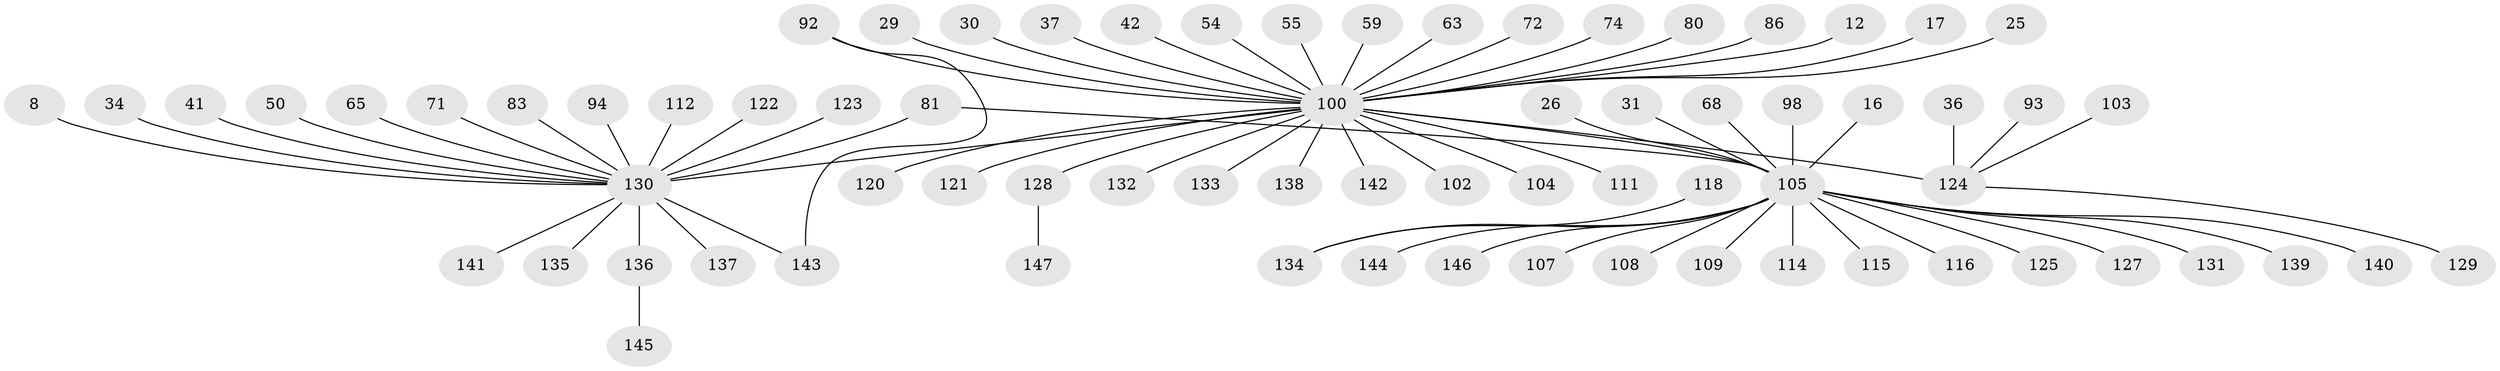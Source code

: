// original degree distribution, {7: 0.006802721088435374, 20: 0.006802721088435374, 2: 0.17687074829931973, 21: 0.006802721088435374, 5: 0.02040816326530612, 1: 0.6258503401360545, 9: 0.006802721088435374, 3: 0.08163265306122448, 4: 0.04081632653061224, 13: 0.013605442176870748, 6: 0.013605442176870748}
// Generated by graph-tools (version 1.1) at 2025/02/03/05/25 17:02:39]
// undirected, 73 vertices, 74 edges
graph export_dot {
graph [start="1"]
  node [color=gray90,style=filled];
  8;
  12;
  16;
  17;
  25;
  26;
  29;
  30;
  31;
  34;
  36;
  37;
  41;
  42;
  50 [super="+44"];
  54;
  55;
  59;
  63 [super="+3"];
  65;
  68;
  71;
  72;
  74;
  80;
  81 [super="+11+52"];
  83;
  86;
  92 [super="+79"];
  93;
  94;
  98;
  100 [super="+23+39+46"];
  102;
  103;
  104 [super="+66"];
  105 [super="+97+78+85+82"];
  107 [super="+53"];
  108;
  109;
  111;
  112;
  114;
  115;
  116;
  118;
  120 [super="+77"];
  121 [super="+27"];
  122;
  123 [super="+91"];
  124 [super="+56+47"];
  125 [super="+62"];
  127 [super="+113"];
  128 [super="+96+117"];
  129;
  130 [super="+5+35+126+4"];
  131;
  132;
  133 [super="+28+119"];
  134 [super="+101"];
  135 [super="+69"];
  136 [super="+49"];
  137;
  138 [super="+110"];
  139 [super="+84"];
  140;
  141 [super="+99"];
  142;
  143 [super="+106"];
  144 [super="+57"];
  145;
  146;
  147;
  8 -- 130;
  12 -- 100;
  16 -- 105;
  17 -- 100;
  25 -- 100;
  26 -- 105;
  29 -- 100;
  30 -- 100;
  31 -- 105;
  34 -- 130;
  36 -- 124;
  37 -- 100;
  41 -- 130;
  42 -- 100;
  50 -- 130;
  54 -- 100;
  55 -- 100;
  59 -- 100;
  63 -- 100;
  65 -- 130;
  68 -- 105;
  71 -- 130;
  72 -- 100;
  74 -- 100;
  80 -- 100;
  81 -- 105;
  81 -- 130;
  83 -- 130;
  86 -- 100;
  92 -- 100 [weight=2];
  92 -- 143;
  93 -- 124;
  94 -- 130;
  98 -- 105;
  100 -- 142;
  100 -- 111;
  100 -- 132;
  100 -- 102;
  100 -- 133;
  100 -- 105 [weight=2];
  100 -- 130 [weight=4];
  100 -- 121;
  100 -- 124 [weight=3];
  100 -- 104;
  100 -- 120;
  100 -- 128;
  100 -- 138;
  103 -- 124;
  105 -- 108;
  105 -- 146;
  105 -- 131;
  105 -- 116;
  105 -- 109;
  105 -- 134 [weight=2];
  105 -- 140;
  105 -- 114;
  105 -- 115;
  105 -- 107;
  105 -- 144;
  105 -- 125;
  105 -- 139;
  105 -- 127;
  112 -- 130;
  118 -- 134;
  122 -- 130;
  123 -- 130;
  124 -- 129;
  128 -- 147;
  130 -- 137;
  130 -- 136;
  130 -- 135;
  130 -- 143;
  130 -- 141;
  136 -- 145;
}

